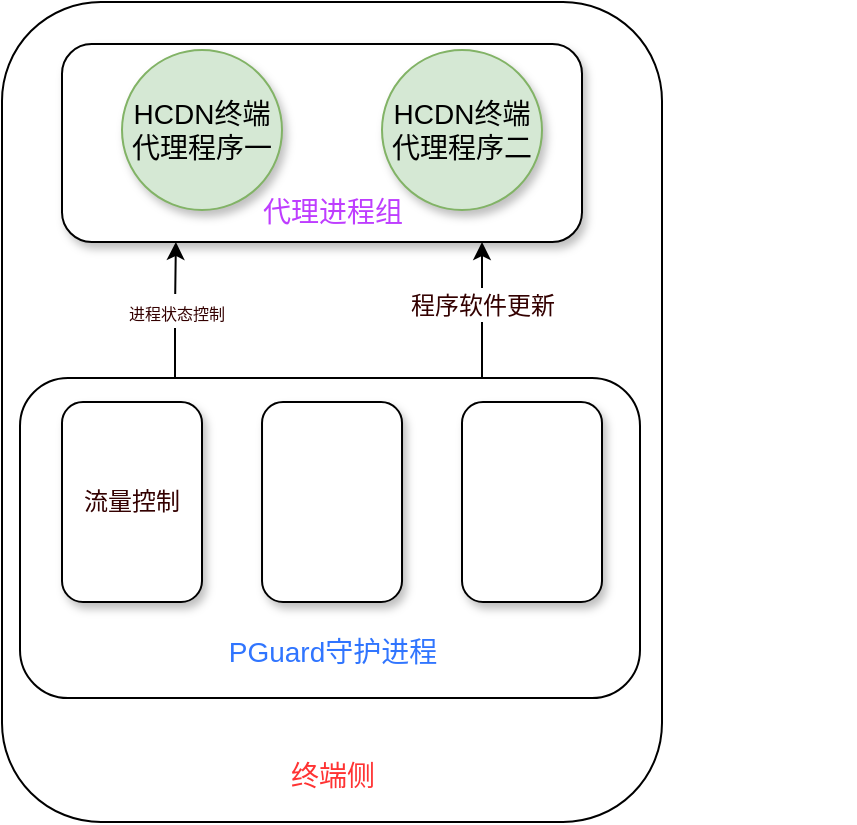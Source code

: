 <mxfile version="20.2.2" type="github">
  <diagram id="UCE1r4CAv3ZGkEFV3aWx" name="第 1 页">
    <mxGraphModel dx="1084" dy="636" grid="1" gridSize="10" guides="1" tooltips="1" connect="1" arrows="1" fold="1" page="1" pageScale="1" pageWidth="827" pageHeight="1169" math="0" shadow="0">
      <root>
        <mxCell id="0" />
        <mxCell id="1" parent="0" />
        <mxCell id="00jFDCK2sOJXdH6hQx0g-1" value="" style="rounded=1;whiteSpace=wrap;html=1;" vertex="1" parent="1">
          <mxGeometry x="30" y="140" width="330" height="410" as="geometry" />
        </mxCell>
        <mxCell id="00jFDCK2sOJXdH6hQx0g-18" value="&lt;font style=&quot;font-size: 8px;&quot; color=&quot;#330000&quot;&gt;进程状态控制&lt;/font&gt;" style="edgeStyle=orthogonalEdgeStyle;rounded=0;orthogonalLoop=1;jettySize=auto;html=1;exitX=0.25;exitY=0;exitDx=0;exitDy=0;entryX=0.219;entryY=1;entryDx=0;entryDy=0;entryPerimeter=0;fontSize=14;fontColor=#BE3DFF;" edge="1" parent="1" source="00jFDCK2sOJXdH6hQx0g-2" target="00jFDCK2sOJXdH6hQx0g-11">
          <mxGeometry relative="1" as="geometry" />
        </mxCell>
        <mxCell id="00jFDCK2sOJXdH6hQx0g-2" value="" style="rounded=1;whiteSpace=wrap;html=1;" vertex="1" parent="1">
          <mxGeometry x="39" y="328" width="310" height="160" as="geometry" />
        </mxCell>
        <mxCell id="00jFDCK2sOJXdH6hQx0g-3" value="&lt;font color=&quot;#ff3333&quot; style=&quot;font-size: 14px;&quot;&gt;终端侧&lt;/font&gt;" style="rounded=1;whiteSpace=wrap;html=1;rotation=0;shadow=1;opacity=0;align=center;direction=south;" vertex="1" parent="1">
          <mxGeometry x="115.63" y="512" width="158.75" height="30" as="geometry" />
        </mxCell>
        <mxCell id="00jFDCK2sOJXdH6hQx0g-5" value="&lt;font color=&quot;#3075ff&quot;&gt;&lt;span style=&quot;font-size: 14px;&quot;&gt;PGuard守护进程&lt;/span&gt;&lt;/font&gt;" style="rounded=1;whiteSpace=wrap;html=1;rotation=0;shadow=1;opacity=0;align=center;direction=south;" vertex="1" parent="1">
          <mxGeometry x="115.63" y="450" width="158.75" height="30" as="geometry" />
        </mxCell>
        <mxCell id="00jFDCK2sOJXdH6hQx0g-7" value="" style="ellipse;whiteSpace=wrap;html=1;aspect=fixed;shadow=1;fontSize=14;fontColor=#3075FF;opacity=0;" vertex="1" parent="1">
          <mxGeometry x="370" y="350" width="80" height="80" as="geometry" />
        </mxCell>
        <mxCell id="00jFDCK2sOJXdH6hQx0g-11" value="" style="rounded=1;whiteSpace=wrap;html=1;shadow=1;fontSize=14;fontColor=#3075FF;" vertex="1" parent="1">
          <mxGeometry x="60" y="161" width="260" height="99" as="geometry" />
        </mxCell>
        <mxCell id="00jFDCK2sOJXdH6hQx0g-8" value="HCDN终端代理程序一" style="ellipse;whiteSpace=wrap;html=1;aspect=fixed;shadow=1;fontSize=14;fillColor=#d5e8d4;strokeColor=#82b366;" vertex="1" parent="1">
          <mxGeometry x="90" y="164" width="80" height="80" as="geometry" />
        </mxCell>
        <mxCell id="00jFDCK2sOJXdH6hQx0g-9" value="HCDN终端代理程序二" style="ellipse;whiteSpace=wrap;html=1;aspect=fixed;shadow=1;fontSize=14;fillColor=#d5e8d4;strokeColor=#82b366;" vertex="1" parent="1">
          <mxGeometry x="220" y="164" width="80" height="80" as="geometry" />
        </mxCell>
        <mxCell id="00jFDCK2sOJXdH6hQx0g-13" value="&lt;span style=&quot;font-size: 14px;&quot;&gt;&lt;font color=&quot;#be3dff&quot;&gt;代理进程组&lt;/font&gt;&lt;/span&gt;" style="rounded=1;whiteSpace=wrap;html=1;rotation=0;shadow=1;opacity=0;align=center;direction=south;" vertex="1" parent="1">
          <mxGeometry x="115.63" y="230" width="158.75" height="30" as="geometry" />
        </mxCell>
        <mxCell id="00jFDCK2sOJXdH6hQx0g-20" style="edgeStyle=orthogonalEdgeStyle;rounded=0;orthogonalLoop=1;jettySize=auto;html=1;fontSize=14;fontColor=#BE3DFF;" edge="1" parent="1">
          <mxGeometry relative="1" as="geometry">
            <mxPoint x="270" y="328" as="sourcePoint" />
            <mxPoint x="270" y="260" as="targetPoint" />
            <Array as="points">
              <mxPoint x="270" y="328" />
              <mxPoint x="270" y="260" />
            </Array>
          </mxGeometry>
        </mxCell>
        <mxCell id="00jFDCK2sOJXdH6hQx0g-21" value="&lt;font style=&quot;font-size: 12px;&quot;&gt;程序软件更新&lt;/font&gt;" style="edgeLabel;html=1;align=center;verticalAlign=middle;resizable=0;points=[];fontSize=14;fontColor=#330000;" vertex="1" connectable="0" parent="00jFDCK2sOJXdH6hQx0g-20">
          <mxGeometry x="0.088" relative="1" as="geometry">
            <mxPoint as="offset" />
          </mxGeometry>
        </mxCell>
        <mxCell id="00jFDCK2sOJXdH6hQx0g-22" value="流量控制" style="rounded=1;whiteSpace=wrap;html=1;shadow=1;fontSize=12;fontColor=#330000;" vertex="1" parent="1">
          <mxGeometry x="60" y="340" width="70" height="100" as="geometry" />
        </mxCell>
        <mxCell id="00jFDCK2sOJXdH6hQx0g-23" value="" style="rounded=1;whiteSpace=wrap;html=1;shadow=1;fontSize=12;fontColor=#330000;" vertex="1" parent="1">
          <mxGeometry x="160.01" y="340" width="70" height="100" as="geometry" />
        </mxCell>
        <mxCell id="00jFDCK2sOJXdH6hQx0g-24" value="" style="rounded=1;whiteSpace=wrap;html=1;shadow=1;fontSize=12;fontColor=#330000;" vertex="1" parent="1">
          <mxGeometry x="260" y="340" width="70" height="100" as="geometry" />
        </mxCell>
      </root>
    </mxGraphModel>
  </diagram>
</mxfile>

